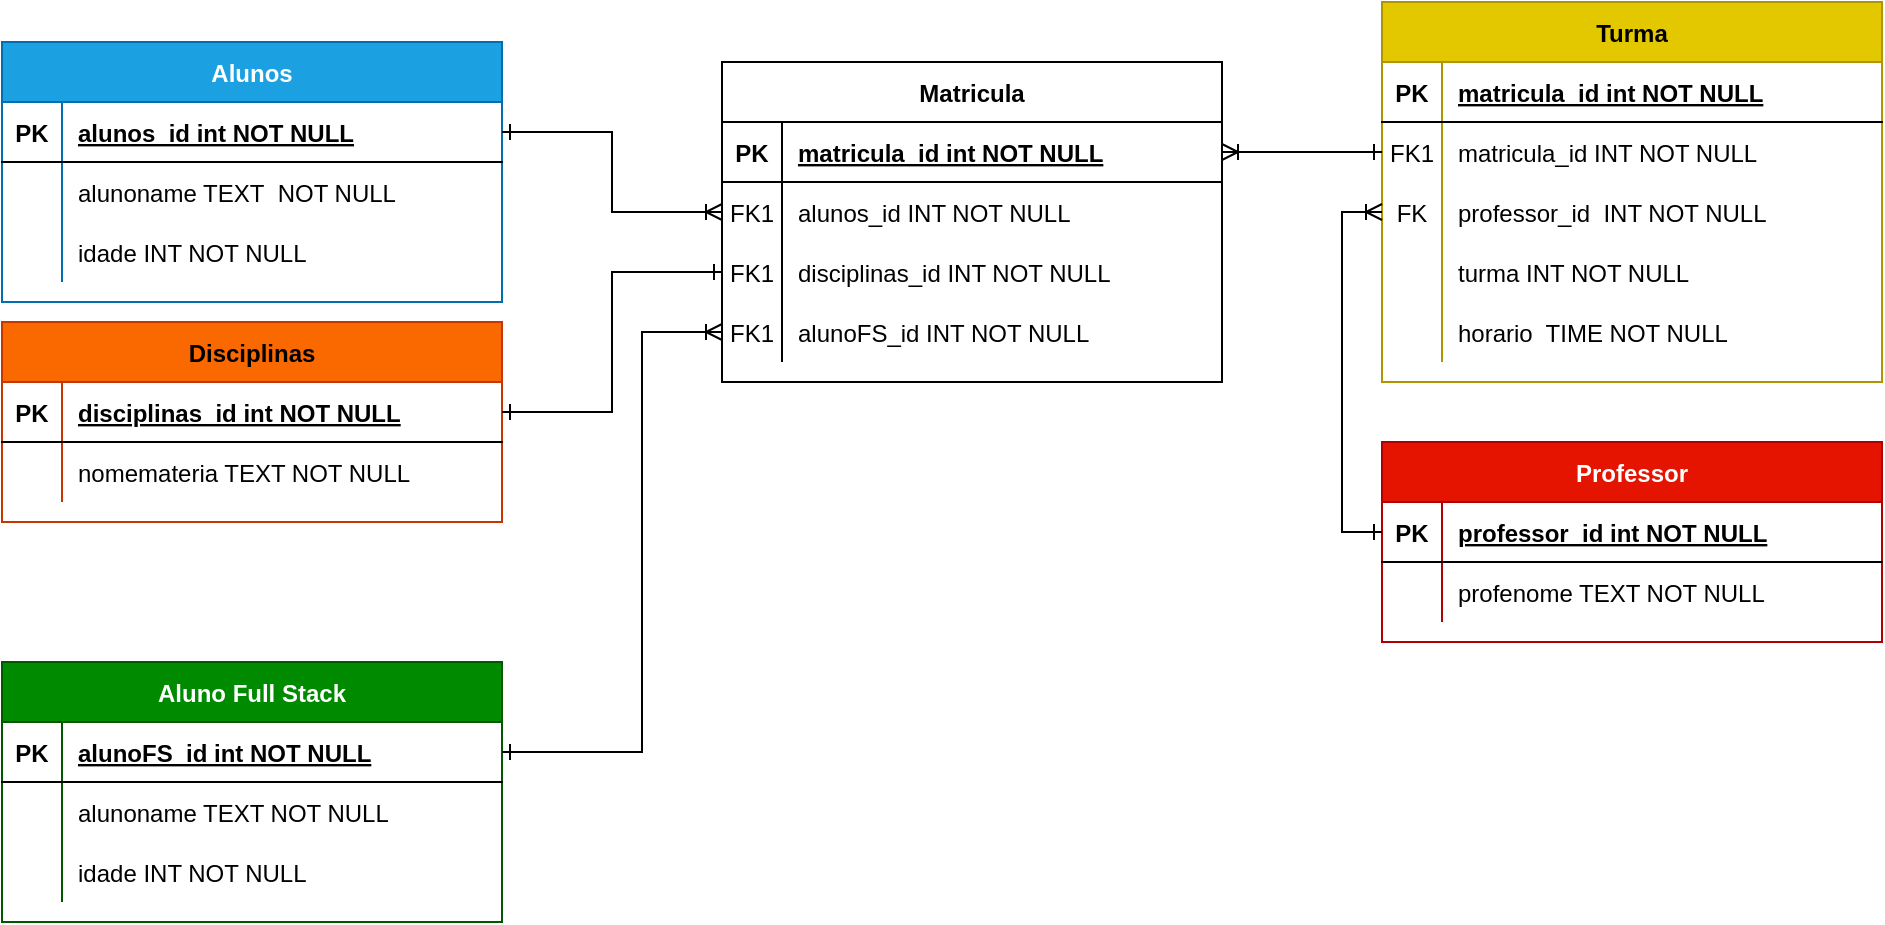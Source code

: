 <mxfile version="27.1.6">
  <diagram id="R2lEEEUBdFMjLlhIrx00" name="Page-1">
    <mxGraphModel dx="1892" dy="608" grid="1" gridSize="10" guides="1" tooltips="1" connect="1" arrows="1" fold="1" page="1" pageScale="1" pageWidth="850" pageHeight="1100" math="0" shadow="0" extFonts="Permanent Marker^https://fonts.googleapis.com/css?family=Permanent+Marker">
      <root>
        <mxCell id="0" />
        <mxCell id="1" parent="0" />
        <mxCell id="C-vyLk0tnHw3VtMMgP7b-23" value="Professor" style="shape=table;startSize=30;container=1;collapsible=1;childLayout=tableLayout;fixedRows=1;rowLines=0;fontStyle=1;align=center;resizeLast=1;fillColor=light-dark(#E51400,#CC0000);fontColor=#ffffff;strokeColor=#B20000;" parent="1" vertex="1">
          <mxGeometry x="300" y="240" width="250" height="100" as="geometry" />
        </mxCell>
        <mxCell id="C-vyLk0tnHw3VtMMgP7b-24" value="" style="shape=partialRectangle;collapsible=0;dropTarget=0;pointerEvents=0;fillColor=none;points=[[0,0.5],[1,0.5]];portConstraint=eastwest;top=0;left=0;right=0;bottom=1;" parent="C-vyLk0tnHw3VtMMgP7b-23" vertex="1">
          <mxGeometry y="30" width="250" height="30" as="geometry" />
        </mxCell>
        <mxCell id="C-vyLk0tnHw3VtMMgP7b-25" value="PK" style="shape=partialRectangle;overflow=hidden;connectable=0;fillColor=none;top=0;left=0;bottom=0;right=0;fontStyle=1;" parent="C-vyLk0tnHw3VtMMgP7b-24" vertex="1">
          <mxGeometry width="30" height="30" as="geometry">
            <mxRectangle width="30" height="30" as="alternateBounds" />
          </mxGeometry>
        </mxCell>
        <mxCell id="C-vyLk0tnHw3VtMMgP7b-26" value="professor_id int NOT NULL " style="shape=partialRectangle;overflow=hidden;connectable=0;fillColor=none;top=0;left=0;bottom=0;right=0;align=left;spacingLeft=6;fontStyle=5;" parent="C-vyLk0tnHw3VtMMgP7b-24" vertex="1">
          <mxGeometry x="30" width="220" height="30" as="geometry">
            <mxRectangle width="220" height="30" as="alternateBounds" />
          </mxGeometry>
        </mxCell>
        <mxCell id="C-vyLk0tnHw3VtMMgP7b-27" value="" style="shape=partialRectangle;collapsible=0;dropTarget=0;pointerEvents=0;fillColor=none;points=[[0,0.5],[1,0.5]];portConstraint=eastwest;top=0;left=0;right=0;bottom=0;" parent="C-vyLk0tnHw3VtMMgP7b-23" vertex="1">
          <mxGeometry y="60" width="250" height="30" as="geometry" />
        </mxCell>
        <mxCell id="C-vyLk0tnHw3VtMMgP7b-28" value="" style="shape=partialRectangle;overflow=hidden;connectable=0;fillColor=none;top=0;left=0;bottom=0;right=0;" parent="C-vyLk0tnHw3VtMMgP7b-27" vertex="1">
          <mxGeometry width="30" height="30" as="geometry">
            <mxRectangle width="30" height="30" as="alternateBounds" />
          </mxGeometry>
        </mxCell>
        <mxCell id="C-vyLk0tnHw3VtMMgP7b-29" value="profenome TEXT NOT NULL" style="shape=partialRectangle;overflow=hidden;connectable=0;fillColor=none;top=0;left=0;bottom=0;right=0;align=left;spacingLeft=6;" parent="C-vyLk0tnHw3VtMMgP7b-27" vertex="1">
          <mxGeometry x="30" width="220" height="30" as="geometry">
            <mxRectangle width="220" height="30" as="alternateBounds" />
          </mxGeometry>
        </mxCell>
        <mxCell id="92qGL-iQJVFh79GGp8AP-11" value="Disciplinas" style="shape=table;startSize=30;container=1;collapsible=1;childLayout=tableLayout;fixedRows=1;rowLines=0;fontStyle=1;align=center;resizeLast=1;fillColor=#fa6800;fontColor=#000000;strokeColor=#C73500;" parent="1" vertex="1">
          <mxGeometry x="-390" y="180" width="250" height="100" as="geometry" />
        </mxCell>
        <mxCell id="92qGL-iQJVFh79GGp8AP-12" value="" style="shape=partialRectangle;collapsible=0;dropTarget=0;pointerEvents=0;fillColor=none;points=[[0,0.5],[1,0.5]];portConstraint=eastwest;top=0;left=0;right=0;bottom=1;" parent="92qGL-iQJVFh79GGp8AP-11" vertex="1">
          <mxGeometry y="30" width="250" height="30" as="geometry" />
        </mxCell>
        <mxCell id="92qGL-iQJVFh79GGp8AP-13" value="PK" style="shape=partialRectangle;overflow=hidden;connectable=0;fillColor=none;top=0;left=0;bottom=0;right=0;fontStyle=1;" parent="92qGL-iQJVFh79GGp8AP-12" vertex="1">
          <mxGeometry width="30" height="30" as="geometry">
            <mxRectangle width="30" height="30" as="alternateBounds" />
          </mxGeometry>
        </mxCell>
        <mxCell id="92qGL-iQJVFh79GGp8AP-14" value="disciplinas_id int NOT NULL " style="shape=partialRectangle;overflow=hidden;connectable=0;fillColor=none;top=0;left=0;bottom=0;right=0;align=left;spacingLeft=6;fontStyle=5;" parent="92qGL-iQJVFh79GGp8AP-12" vertex="1">
          <mxGeometry x="30" width="220" height="30" as="geometry">
            <mxRectangle width="220" height="30" as="alternateBounds" />
          </mxGeometry>
        </mxCell>
        <mxCell id="92qGL-iQJVFh79GGp8AP-15" value="" style="shape=partialRectangle;collapsible=0;dropTarget=0;pointerEvents=0;fillColor=none;points=[[0,0.5],[1,0.5]];portConstraint=eastwest;top=0;left=0;right=0;bottom=0;" parent="92qGL-iQJVFh79GGp8AP-11" vertex="1">
          <mxGeometry y="60" width="250" height="30" as="geometry" />
        </mxCell>
        <mxCell id="92qGL-iQJVFh79GGp8AP-16" value="" style="shape=partialRectangle;overflow=hidden;connectable=0;fillColor=none;top=0;left=0;bottom=0;right=0;" parent="92qGL-iQJVFh79GGp8AP-15" vertex="1">
          <mxGeometry width="30" height="30" as="geometry">
            <mxRectangle width="30" height="30" as="alternateBounds" />
          </mxGeometry>
        </mxCell>
        <mxCell id="92qGL-iQJVFh79GGp8AP-17" value="nomemateria TEXT NOT NULL" style="shape=partialRectangle;overflow=hidden;connectable=0;fillColor=none;top=0;left=0;bottom=0;right=0;align=left;spacingLeft=6;" parent="92qGL-iQJVFh79GGp8AP-15" vertex="1">
          <mxGeometry x="30" width="220" height="30" as="geometry">
            <mxRectangle width="220" height="30" as="alternateBounds" />
          </mxGeometry>
        </mxCell>
        <mxCell id="92qGL-iQJVFh79GGp8AP-61" value="Alunos" style="shape=table;startSize=30;container=1;collapsible=1;childLayout=tableLayout;fixedRows=1;rowLines=0;fontStyle=1;align=center;resizeLast=1;fillColor=#1ba1e2;fontColor=#ffffff;strokeColor=#006EAF;" parent="1" vertex="1">
          <mxGeometry x="-390" y="40" width="250" height="130" as="geometry" />
        </mxCell>
        <mxCell id="92qGL-iQJVFh79GGp8AP-62" value="" style="shape=partialRectangle;collapsible=0;dropTarget=0;pointerEvents=0;fillColor=none;points=[[0,0.5],[1,0.5]];portConstraint=eastwest;top=0;left=0;right=0;bottom=1;" parent="92qGL-iQJVFh79GGp8AP-61" vertex="1">
          <mxGeometry y="30" width="250" height="30" as="geometry" />
        </mxCell>
        <mxCell id="92qGL-iQJVFh79GGp8AP-63" value="PK" style="shape=partialRectangle;overflow=hidden;connectable=0;fillColor=none;top=0;left=0;bottom=0;right=0;fontStyle=1;" parent="92qGL-iQJVFh79GGp8AP-62" vertex="1">
          <mxGeometry width="30" height="30" as="geometry">
            <mxRectangle width="30" height="30" as="alternateBounds" />
          </mxGeometry>
        </mxCell>
        <mxCell id="92qGL-iQJVFh79GGp8AP-64" value="alunos_id int NOT NULL " style="shape=partialRectangle;overflow=hidden;connectable=0;fillColor=none;top=0;left=0;bottom=0;right=0;align=left;spacingLeft=6;fontStyle=5;" parent="92qGL-iQJVFh79GGp8AP-62" vertex="1">
          <mxGeometry x="30" width="220" height="30" as="geometry">
            <mxRectangle width="220" height="30" as="alternateBounds" />
          </mxGeometry>
        </mxCell>
        <mxCell id="92qGL-iQJVFh79GGp8AP-65" value="" style="shape=partialRectangle;collapsible=0;dropTarget=0;pointerEvents=0;fillColor=none;points=[[0,0.5],[1,0.5]];portConstraint=eastwest;top=0;left=0;right=0;bottom=0;" parent="92qGL-iQJVFh79GGp8AP-61" vertex="1">
          <mxGeometry y="60" width="250" height="30" as="geometry" />
        </mxCell>
        <mxCell id="92qGL-iQJVFh79GGp8AP-66" value="" style="shape=partialRectangle;overflow=hidden;connectable=0;fillColor=none;top=0;left=0;bottom=0;right=0;" parent="92qGL-iQJVFh79GGp8AP-65" vertex="1">
          <mxGeometry width="30" height="30" as="geometry">
            <mxRectangle width="30" height="30" as="alternateBounds" />
          </mxGeometry>
        </mxCell>
        <mxCell id="92qGL-iQJVFh79GGp8AP-67" value="alunoname TEXT  NOT NULL" style="shape=partialRectangle;overflow=hidden;connectable=0;fillColor=none;top=0;left=0;bottom=0;right=0;align=left;spacingLeft=6;" parent="92qGL-iQJVFh79GGp8AP-65" vertex="1">
          <mxGeometry x="30" width="220" height="30" as="geometry">
            <mxRectangle width="220" height="30" as="alternateBounds" />
          </mxGeometry>
        </mxCell>
        <mxCell id="92qGL-iQJVFh79GGp8AP-68" value="" style="shape=partialRectangle;collapsible=0;dropTarget=0;pointerEvents=0;fillColor=none;points=[[0,0.5],[1,0.5]];portConstraint=eastwest;top=0;left=0;right=0;bottom=0;" parent="92qGL-iQJVFh79GGp8AP-61" vertex="1">
          <mxGeometry y="90" width="250" height="30" as="geometry" />
        </mxCell>
        <mxCell id="92qGL-iQJVFh79GGp8AP-69" value="" style="shape=partialRectangle;overflow=hidden;connectable=0;fillColor=none;top=0;left=0;bottom=0;right=0;" parent="92qGL-iQJVFh79GGp8AP-68" vertex="1">
          <mxGeometry width="30" height="30" as="geometry">
            <mxRectangle width="30" height="30" as="alternateBounds" />
          </mxGeometry>
        </mxCell>
        <mxCell id="92qGL-iQJVFh79GGp8AP-70" value="idade INT NOT NULL" style="shape=partialRectangle;overflow=hidden;connectable=0;fillColor=none;top=0;left=0;bottom=0;right=0;align=left;spacingLeft=6;" parent="92qGL-iQJVFh79GGp8AP-68" vertex="1">
          <mxGeometry x="30" width="220" height="30" as="geometry">
            <mxRectangle width="220" height="30" as="alternateBounds" />
          </mxGeometry>
        </mxCell>
        <mxCell id="92qGL-iQJVFh79GGp8AP-93" value="Turma" style="shape=table;startSize=30;container=1;collapsible=1;childLayout=tableLayout;fixedRows=1;rowLines=0;fontStyle=1;align=center;resizeLast=1;fillColor=light-dark(#E3C800,#FFFF00);fontColor=light-dark(#000000,#000000);strokeColor=#B09500;" parent="1" vertex="1">
          <mxGeometry x="300" y="20" width="250" height="190" as="geometry" />
        </mxCell>
        <mxCell id="92qGL-iQJVFh79GGp8AP-94" value="" style="shape=partialRectangle;collapsible=0;dropTarget=0;pointerEvents=0;fillColor=none;points=[[0,0.5],[1,0.5]];portConstraint=eastwest;top=0;left=0;right=0;bottom=1;" parent="92qGL-iQJVFh79GGp8AP-93" vertex="1">
          <mxGeometry y="30" width="250" height="30" as="geometry" />
        </mxCell>
        <mxCell id="92qGL-iQJVFh79GGp8AP-95" value="PK" style="shape=partialRectangle;overflow=hidden;connectable=0;fillColor=none;top=0;left=0;bottom=0;right=0;fontStyle=1;" parent="92qGL-iQJVFh79GGp8AP-94" vertex="1">
          <mxGeometry width="30" height="30" as="geometry">
            <mxRectangle width="30" height="30" as="alternateBounds" />
          </mxGeometry>
        </mxCell>
        <mxCell id="92qGL-iQJVFh79GGp8AP-96" value="matricula_id int NOT NULL " style="shape=partialRectangle;overflow=hidden;connectable=0;fillColor=none;top=0;left=0;bottom=0;right=0;align=left;spacingLeft=6;fontStyle=5;" parent="92qGL-iQJVFh79GGp8AP-94" vertex="1">
          <mxGeometry x="30" width="220" height="30" as="geometry">
            <mxRectangle width="220" height="30" as="alternateBounds" />
          </mxGeometry>
        </mxCell>
        <mxCell id="92qGL-iQJVFh79GGp8AP-97" value="" style="shape=partialRectangle;collapsible=0;dropTarget=0;pointerEvents=0;fillColor=none;points=[[0,0.5],[1,0.5]];portConstraint=eastwest;top=0;left=0;right=0;bottom=0;" parent="92qGL-iQJVFh79GGp8AP-93" vertex="1">
          <mxGeometry y="60" width="250" height="30" as="geometry" />
        </mxCell>
        <mxCell id="92qGL-iQJVFh79GGp8AP-98" value="FK1" style="shape=partialRectangle;overflow=hidden;connectable=0;fillColor=none;top=0;left=0;bottom=0;right=0;" parent="92qGL-iQJVFh79GGp8AP-97" vertex="1">
          <mxGeometry width="30" height="30" as="geometry">
            <mxRectangle width="30" height="30" as="alternateBounds" />
          </mxGeometry>
        </mxCell>
        <mxCell id="92qGL-iQJVFh79GGp8AP-99" value="matricula_id INT NOT NULL" style="shape=partialRectangle;overflow=hidden;connectable=0;fillColor=none;top=0;left=0;bottom=0;right=0;align=left;spacingLeft=6;" parent="92qGL-iQJVFh79GGp8AP-97" vertex="1">
          <mxGeometry x="30" width="220" height="30" as="geometry">
            <mxRectangle width="220" height="30" as="alternateBounds" />
          </mxGeometry>
        </mxCell>
        <mxCell id="92qGL-iQJVFh79GGp8AP-103" value="" style="shape=partialRectangle;collapsible=0;dropTarget=0;pointerEvents=0;fillColor=none;points=[[0,0.5],[1,0.5]];portConstraint=eastwest;top=0;left=0;right=0;bottom=0;" parent="92qGL-iQJVFh79GGp8AP-93" vertex="1">
          <mxGeometry y="90" width="250" height="30" as="geometry" />
        </mxCell>
        <mxCell id="92qGL-iQJVFh79GGp8AP-104" value="FK" style="shape=partialRectangle;overflow=hidden;connectable=0;fillColor=none;top=0;left=0;bottom=0;right=0;" parent="92qGL-iQJVFh79GGp8AP-103" vertex="1">
          <mxGeometry width="30" height="30" as="geometry">
            <mxRectangle width="30" height="30" as="alternateBounds" />
          </mxGeometry>
        </mxCell>
        <mxCell id="92qGL-iQJVFh79GGp8AP-105" value="professor_id  INT NOT NULL" style="shape=partialRectangle;overflow=hidden;connectable=0;fillColor=none;top=0;left=0;bottom=0;right=0;align=left;spacingLeft=6;" parent="92qGL-iQJVFh79GGp8AP-103" vertex="1">
          <mxGeometry x="30" width="220" height="30" as="geometry">
            <mxRectangle width="220" height="30" as="alternateBounds" />
          </mxGeometry>
        </mxCell>
        <mxCell id="92qGL-iQJVFh79GGp8AP-196" value="" style="shape=partialRectangle;collapsible=0;dropTarget=0;pointerEvents=0;fillColor=none;points=[[0,0.5],[1,0.5]];portConstraint=eastwest;top=0;left=0;right=0;bottom=0;" parent="92qGL-iQJVFh79GGp8AP-93" vertex="1">
          <mxGeometry y="120" width="250" height="30" as="geometry" />
        </mxCell>
        <mxCell id="92qGL-iQJVFh79GGp8AP-197" value="" style="shape=partialRectangle;overflow=hidden;connectable=0;fillColor=none;top=0;left=0;bottom=0;right=0;" parent="92qGL-iQJVFh79GGp8AP-196" vertex="1">
          <mxGeometry width="30" height="30" as="geometry">
            <mxRectangle width="30" height="30" as="alternateBounds" />
          </mxGeometry>
        </mxCell>
        <mxCell id="92qGL-iQJVFh79GGp8AP-198" value="turma INT NOT NULL" style="shape=partialRectangle;overflow=hidden;connectable=0;fillColor=none;top=0;left=0;bottom=0;right=0;align=left;spacingLeft=6;" parent="92qGL-iQJVFh79GGp8AP-196" vertex="1">
          <mxGeometry x="30" width="220" height="30" as="geometry">
            <mxRectangle width="220" height="30" as="alternateBounds" />
          </mxGeometry>
        </mxCell>
        <mxCell id="dzckwKaX71JiHzv6tSzC-1" value="" style="shape=partialRectangle;collapsible=0;dropTarget=0;pointerEvents=0;fillColor=none;points=[[0,0.5],[1,0.5]];portConstraint=eastwest;top=0;left=0;right=0;bottom=0;" parent="92qGL-iQJVFh79GGp8AP-93" vertex="1">
          <mxGeometry y="150" width="250" height="30" as="geometry" />
        </mxCell>
        <mxCell id="dzckwKaX71JiHzv6tSzC-2" value="" style="shape=partialRectangle;overflow=hidden;connectable=0;fillColor=none;top=0;left=0;bottom=0;right=0;" parent="dzckwKaX71JiHzv6tSzC-1" vertex="1">
          <mxGeometry width="30" height="30" as="geometry">
            <mxRectangle width="30" height="30" as="alternateBounds" />
          </mxGeometry>
        </mxCell>
        <mxCell id="dzckwKaX71JiHzv6tSzC-3" value="horario  TIME NOT NULL" style="shape=partialRectangle;overflow=hidden;connectable=0;fillColor=none;top=0;left=0;bottom=0;right=0;align=left;spacingLeft=6;" parent="dzckwKaX71JiHzv6tSzC-1" vertex="1">
          <mxGeometry x="30" width="220" height="30" as="geometry">
            <mxRectangle width="220" height="30" as="alternateBounds" />
          </mxGeometry>
        </mxCell>
        <mxCell id="92qGL-iQJVFh79GGp8AP-106" value="Aluno Full Stack" style="shape=table;startSize=30;container=1;collapsible=1;childLayout=tableLayout;fixedRows=1;rowLines=0;fontStyle=1;align=center;resizeLast=1;fillColor=#008a00;fontColor=#ffffff;strokeColor=#005700;" parent="1" vertex="1">
          <mxGeometry x="-390" y="350" width="250" height="130" as="geometry" />
        </mxCell>
        <mxCell id="92qGL-iQJVFh79GGp8AP-107" value="" style="shape=partialRectangle;collapsible=0;dropTarget=0;pointerEvents=0;fillColor=none;points=[[0,0.5],[1,0.5]];portConstraint=eastwest;top=0;left=0;right=0;bottom=1;" parent="92qGL-iQJVFh79GGp8AP-106" vertex="1">
          <mxGeometry y="30" width="250" height="30" as="geometry" />
        </mxCell>
        <mxCell id="92qGL-iQJVFh79GGp8AP-108" value="PK" style="shape=partialRectangle;overflow=hidden;connectable=0;fillColor=none;top=0;left=0;bottom=0;right=0;fontStyle=1;" parent="92qGL-iQJVFh79GGp8AP-107" vertex="1">
          <mxGeometry width="30" height="30" as="geometry">
            <mxRectangle width="30" height="30" as="alternateBounds" />
          </mxGeometry>
        </mxCell>
        <mxCell id="92qGL-iQJVFh79GGp8AP-109" value="alunoFS_id int NOT NULL " style="shape=partialRectangle;overflow=hidden;connectable=0;fillColor=none;top=0;left=0;bottom=0;right=0;align=left;spacingLeft=6;fontStyle=5;" parent="92qGL-iQJVFh79GGp8AP-107" vertex="1">
          <mxGeometry x="30" width="220" height="30" as="geometry">
            <mxRectangle width="220" height="30" as="alternateBounds" />
          </mxGeometry>
        </mxCell>
        <mxCell id="92qGL-iQJVFh79GGp8AP-110" value="" style="shape=partialRectangle;collapsible=0;dropTarget=0;pointerEvents=0;fillColor=none;points=[[0,0.5],[1,0.5]];portConstraint=eastwest;top=0;left=0;right=0;bottom=0;" parent="92qGL-iQJVFh79GGp8AP-106" vertex="1">
          <mxGeometry y="60" width="250" height="30" as="geometry" />
        </mxCell>
        <mxCell id="92qGL-iQJVFh79GGp8AP-111" value="" style="shape=partialRectangle;overflow=hidden;connectable=0;fillColor=none;top=0;left=0;bottom=0;right=0;" parent="92qGL-iQJVFh79GGp8AP-110" vertex="1">
          <mxGeometry width="30" height="30" as="geometry">
            <mxRectangle width="30" height="30" as="alternateBounds" />
          </mxGeometry>
        </mxCell>
        <mxCell id="92qGL-iQJVFh79GGp8AP-112" value="alunoname TEXT NOT NULL" style="shape=partialRectangle;overflow=hidden;connectable=0;fillColor=none;top=0;left=0;bottom=0;right=0;align=left;spacingLeft=6;" parent="92qGL-iQJVFh79GGp8AP-110" vertex="1">
          <mxGeometry x="30" width="220" height="30" as="geometry">
            <mxRectangle width="220" height="30" as="alternateBounds" />
          </mxGeometry>
        </mxCell>
        <mxCell id="92qGL-iQJVFh79GGp8AP-113" value="" style="shape=partialRectangle;collapsible=0;dropTarget=0;pointerEvents=0;fillColor=none;points=[[0,0.5],[1,0.5]];portConstraint=eastwest;top=0;left=0;right=0;bottom=0;" parent="92qGL-iQJVFh79GGp8AP-106" vertex="1">
          <mxGeometry y="90" width="250" height="30" as="geometry" />
        </mxCell>
        <mxCell id="92qGL-iQJVFh79GGp8AP-114" value="" style="shape=partialRectangle;overflow=hidden;connectable=0;fillColor=none;top=0;left=0;bottom=0;right=0;" parent="92qGL-iQJVFh79GGp8AP-113" vertex="1">
          <mxGeometry width="30" height="30" as="geometry">
            <mxRectangle width="30" height="30" as="alternateBounds" />
          </mxGeometry>
        </mxCell>
        <mxCell id="92qGL-iQJVFh79GGp8AP-115" value="idade INT NOT NULL" style="shape=partialRectangle;overflow=hidden;connectable=0;fillColor=none;top=0;left=0;bottom=0;right=0;align=left;spacingLeft=6;" parent="92qGL-iQJVFh79GGp8AP-113" vertex="1">
          <mxGeometry x="30" width="220" height="30" as="geometry">
            <mxRectangle width="220" height="30" as="alternateBounds" />
          </mxGeometry>
        </mxCell>
        <mxCell id="92qGL-iQJVFh79GGp8AP-201" value="Matricula" style="shape=table;startSize=30;container=1;collapsible=1;childLayout=tableLayout;fixedRows=1;rowLines=0;fontStyle=1;align=center;resizeLast=1;" parent="1" vertex="1">
          <mxGeometry x="-30" y="50" width="250" height="160" as="geometry" />
        </mxCell>
        <mxCell id="92qGL-iQJVFh79GGp8AP-202" value="" style="shape=partialRectangle;collapsible=0;dropTarget=0;pointerEvents=0;fillColor=none;points=[[0,0.5],[1,0.5]];portConstraint=eastwest;top=0;left=0;right=0;bottom=1;" parent="92qGL-iQJVFh79GGp8AP-201" vertex="1">
          <mxGeometry y="30" width="250" height="30" as="geometry" />
        </mxCell>
        <mxCell id="92qGL-iQJVFh79GGp8AP-203" value="PK" style="shape=partialRectangle;overflow=hidden;connectable=0;fillColor=none;top=0;left=0;bottom=0;right=0;fontStyle=1;" parent="92qGL-iQJVFh79GGp8AP-202" vertex="1">
          <mxGeometry width="30" height="30" as="geometry">
            <mxRectangle width="30" height="30" as="alternateBounds" />
          </mxGeometry>
        </mxCell>
        <mxCell id="92qGL-iQJVFh79GGp8AP-204" value="matricula_id int NOT NULL " style="shape=partialRectangle;overflow=hidden;connectable=0;fillColor=none;top=0;left=0;bottom=0;right=0;align=left;spacingLeft=6;fontStyle=5;" parent="92qGL-iQJVFh79GGp8AP-202" vertex="1">
          <mxGeometry x="30" width="220" height="30" as="geometry">
            <mxRectangle width="220" height="30" as="alternateBounds" />
          </mxGeometry>
        </mxCell>
        <mxCell id="92qGL-iQJVFh79GGp8AP-205" value="" style="shape=partialRectangle;collapsible=0;dropTarget=0;pointerEvents=0;fillColor=none;points=[[0,0.5],[1,0.5]];portConstraint=eastwest;top=0;left=0;right=0;bottom=0;" parent="92qGL-iQJVFh79GGp8AP-201" vertex="1">
          <mxGeometry y="60" width="250" height="30" as="geometry" />
        </mxCell>
        <mxCell id="92qGL-iQJVFh79GGp8AP-206" value="FK1" style="shape=partialRectangle;overflow=hidden;connectable=0;fillColor=none;top=0;left=0;bottom=0;right=0;" parent="92qGL-iQJVFh79GGp8AP-205" vertex="1">
          <mxGeometry width="30" height="30" as="geometry">
            <mxRectangle width="30" height="30" as="alternateBounds" />
          </mxGeometry>
        </mxCell>
        <mxCell id="92qGL-iQJVFh79GGp8AP-207" value="alunos_id INT NOT NULL" style="shape=partialRectangle;overflow=hidden;connectable=0;fillColor=none;top=0;left=0;bottom=0;right=0;align=left;spacingLeft=6;" parent="92qGL-iQJVFh79GGp8AP-205" vertex="1">
          <mxGeometry x="30" width="220" height="30" as="geometry">
            <mxRectangle width="220" height="30" as="alternateBounds" />
          </mxGeometry>
        </mxCell>
        <mxCell id="92qGL-iQJVFh79GGp8AP-222" value="" style="shape=partialRectangle;collapsible=0;dropTarget=0;pointerEvents=0;fillColor=none;points=[[0,0.5],[1,0.5]];portConstraint=eastwest;top=0;left=0;right=0;bottom=0;" parent="92qGL-iQJVFh79GGp8AP-201" vertex="1">
          <mxGeometry y="90" width="250" height="30" as="geometry" />
        </mxCell>
        <mxCell id="92qGL-iQJVFh79GGp8AP-223" value="FK1" style="shape=partialRectangle;overflow=hidden;connectable=0;fillColor=none;top=0;left=0;bottom=0;right=0;" parent="92qGL-iQJVFh79GGp8AP-222" vertex="1">
          <mxGeometry width="30" height="30" as="geometry">
            <mxRectangle width="30" height="30" as="alternateBounds" />
          </mxGeometry>
        </mxCell>
        <mxCell id="92qGL-iQJVFh79GGp8AP-224" value="disciplinas_id INT NOT NULL" style="shape=partialRectangle;overflow=hidden;connectable=0;fillColor=none;top=0;left=0;bottom=0;right=0;align=left;spacingLeft=6;" parent="92qGL-iQJVFh79GGp8AP-222" vertex="1">
          <mxGeometry x="30" width="220" height="30" as="geometry">
            <mxRectangle width="220" height="30" as="alternateBounds" />
          </mxGeometry>
        </mxCell>
        <mxCell id="92qGL-iQJVFh79GGp8AP-232" value="" style="shape=partialRectangle;collapsible=0;dropTarget=0;pointerEvents=0;fillColor=none;points=[[0,0.5],[1,0.5]];portConstraint=eastwest;top=0;left=0;right=0;bottom=0;" parent="92qGL-iQJVFh79GGp8AP-201" vertex="1">
          <mxGeometry y="120" width="250" height="30" as="geometry" />
        </mxCell>
        <mxCell id="92qGL-iQJVFh79GGp8AP-233" value="FK1" style="shape=partialRectangle;overflow=hidden;connectable=0;fillColor=none;top=0;left=0;bottom=0;right=0;" parent="92qGL-iQJVFh79GGp8AP-232" vertex="1">
          <mxGeometry width="30" height="30" as="geometry">
            <mxRectangle width="30" height="30" as="alternateBounds" />
          </mxGeometry>
        </mxCell>
        <mxCell id="92qGL-iQJVFh79GGp8AP-234" value="alunoFS_id INT NOT NULL" style="shape=partialRectangle;overflow=hidden;connectable=0;fillColor=none;top=0;left=0;bottom=0;right=0;align=left;spacingLeft=6;" parent="92qGL-iQJVFh79GGp8AP-232" vertex="1">
          <mxGeometry x="30" width="220" height="30" as="geometry">
            <mxRectangle width="220" height="30" as="alternateBounds" />
          </mxGeometry>
        </mxCell>
        <mxCell id="92qGL-iQJVFh79GGp8AP-221" style="edgeStyle=orthogonalEdgeStyle;rounded=0;orthogonalLoop=1;jettySize=auto;html=1;exitX=1;exitY=0.5;exitDx=0;exitDy=0;entryX=0;entryY=0.5;entryDx=0;entryDy=0;startArrow=ERone;startFill=0;endArrow=ERoneToMany;endFill=0;" parent="1" source="92qGL-iQJVFh79GGp8AP-62" target="92qGL-iQJVFh79GGp8AP-205" edge="1">
          <mxGeometry relative="1" as="geometry" />
        </mxCell>
        <mxCell id="92qGL-iQJVFh79GGp8AP-225" style="edgeStyle=orthogonalEdgeStyle;rounded=0;orthogonalLoop=1;jettySize=auto;html=1;exitX=1;exitY=0.5;exitDx=0;exitDy=0;entryX=0;entryY=0.5;entryDx=0;entryDy=0;startArrow=ERone;startFill=0;endArrow=ERone;endFill=0;" parent="1" source="92qGL-iQJVFh79GGp8AP-12" target="92qGL-iQJVFh79GGp8AP-222" edge="1">
          <mxGeometry relative="1" as="geometry" />
        </mxCell>
        <mxCell id="92qGL-iQJVFh79GGp8AP-230" style="edgeStyle=orthogonalEdgeStyle;rounded=0;orthogonalLoop=1;jettySize=auto;html=1;exitX=1;exitY=0.5;exitDx=0;exitDy=0;entryX=0;entryY=0.5;entryDx=0;entryDy=0;startArrow=ERoneToMany;startFill=0;endArrow=ERone;endFill=0;" parent="1" source="92qGL-iQJVFh79GGp8AP-202" target="92qGL-iQJVFh79GGp8AP-97" edge="1">
          <mxGeometry relative="1" as="geometry" />
        </mxCell>
        <mxCell id="92qGL-iQJVFh79GGp8AP-235" style="edgeStyle=orthogonalEdgeStyle;rounded=0;orthogonalLoop=1;jettySize=auto;html=1;exitX=1;exitY=0.5;exitDx=0;exitDy=0;entryX=0;entryY=0.5;entryDx=0;entryDy=0;startArrow=ERone;startFill=0;endArrow=ERoneToMany;endFill=0;" parent="1" source="92qGL-iQJVFh79GGp8AP-107" target="92qGL-iQJVFh79GGp8AP-232" edge="1">
          <mxGeometry relative="1" as="geometry">
            <Array as="points">
              <mxPoint x="-70" y="395" />
              <mxPoint x="-70" y="185" />
            </Array>
          </mxGeometry>
        </mxCell>
        <mxCell id="92qGL-iQJVFh79GGp8AP-236" style="edgeStyle=orthogonalEdgeStyle;rounded=0;orthogonalLoop=1;jettySize=auto;html=1;exitX=0;exitY=0.5;exitDx=0;exitDy=0;entryX=0;entryY=0.5;entryDx=0;entryDy=0;endArrow=ERoneToMany;endFill=0;startArrow=ERone;startFill=0;" parent="1" source="C-vyLk0tnHw3VtMMgP7b-24" target="92qGL-iQJVFh79GGp8AP-103" edge="1">
          <mxGeometry relative="1" as="geometry" />
        </mxCell>
      </root>
    </mxGraphModel>
  </diagram>
</mxfile>
